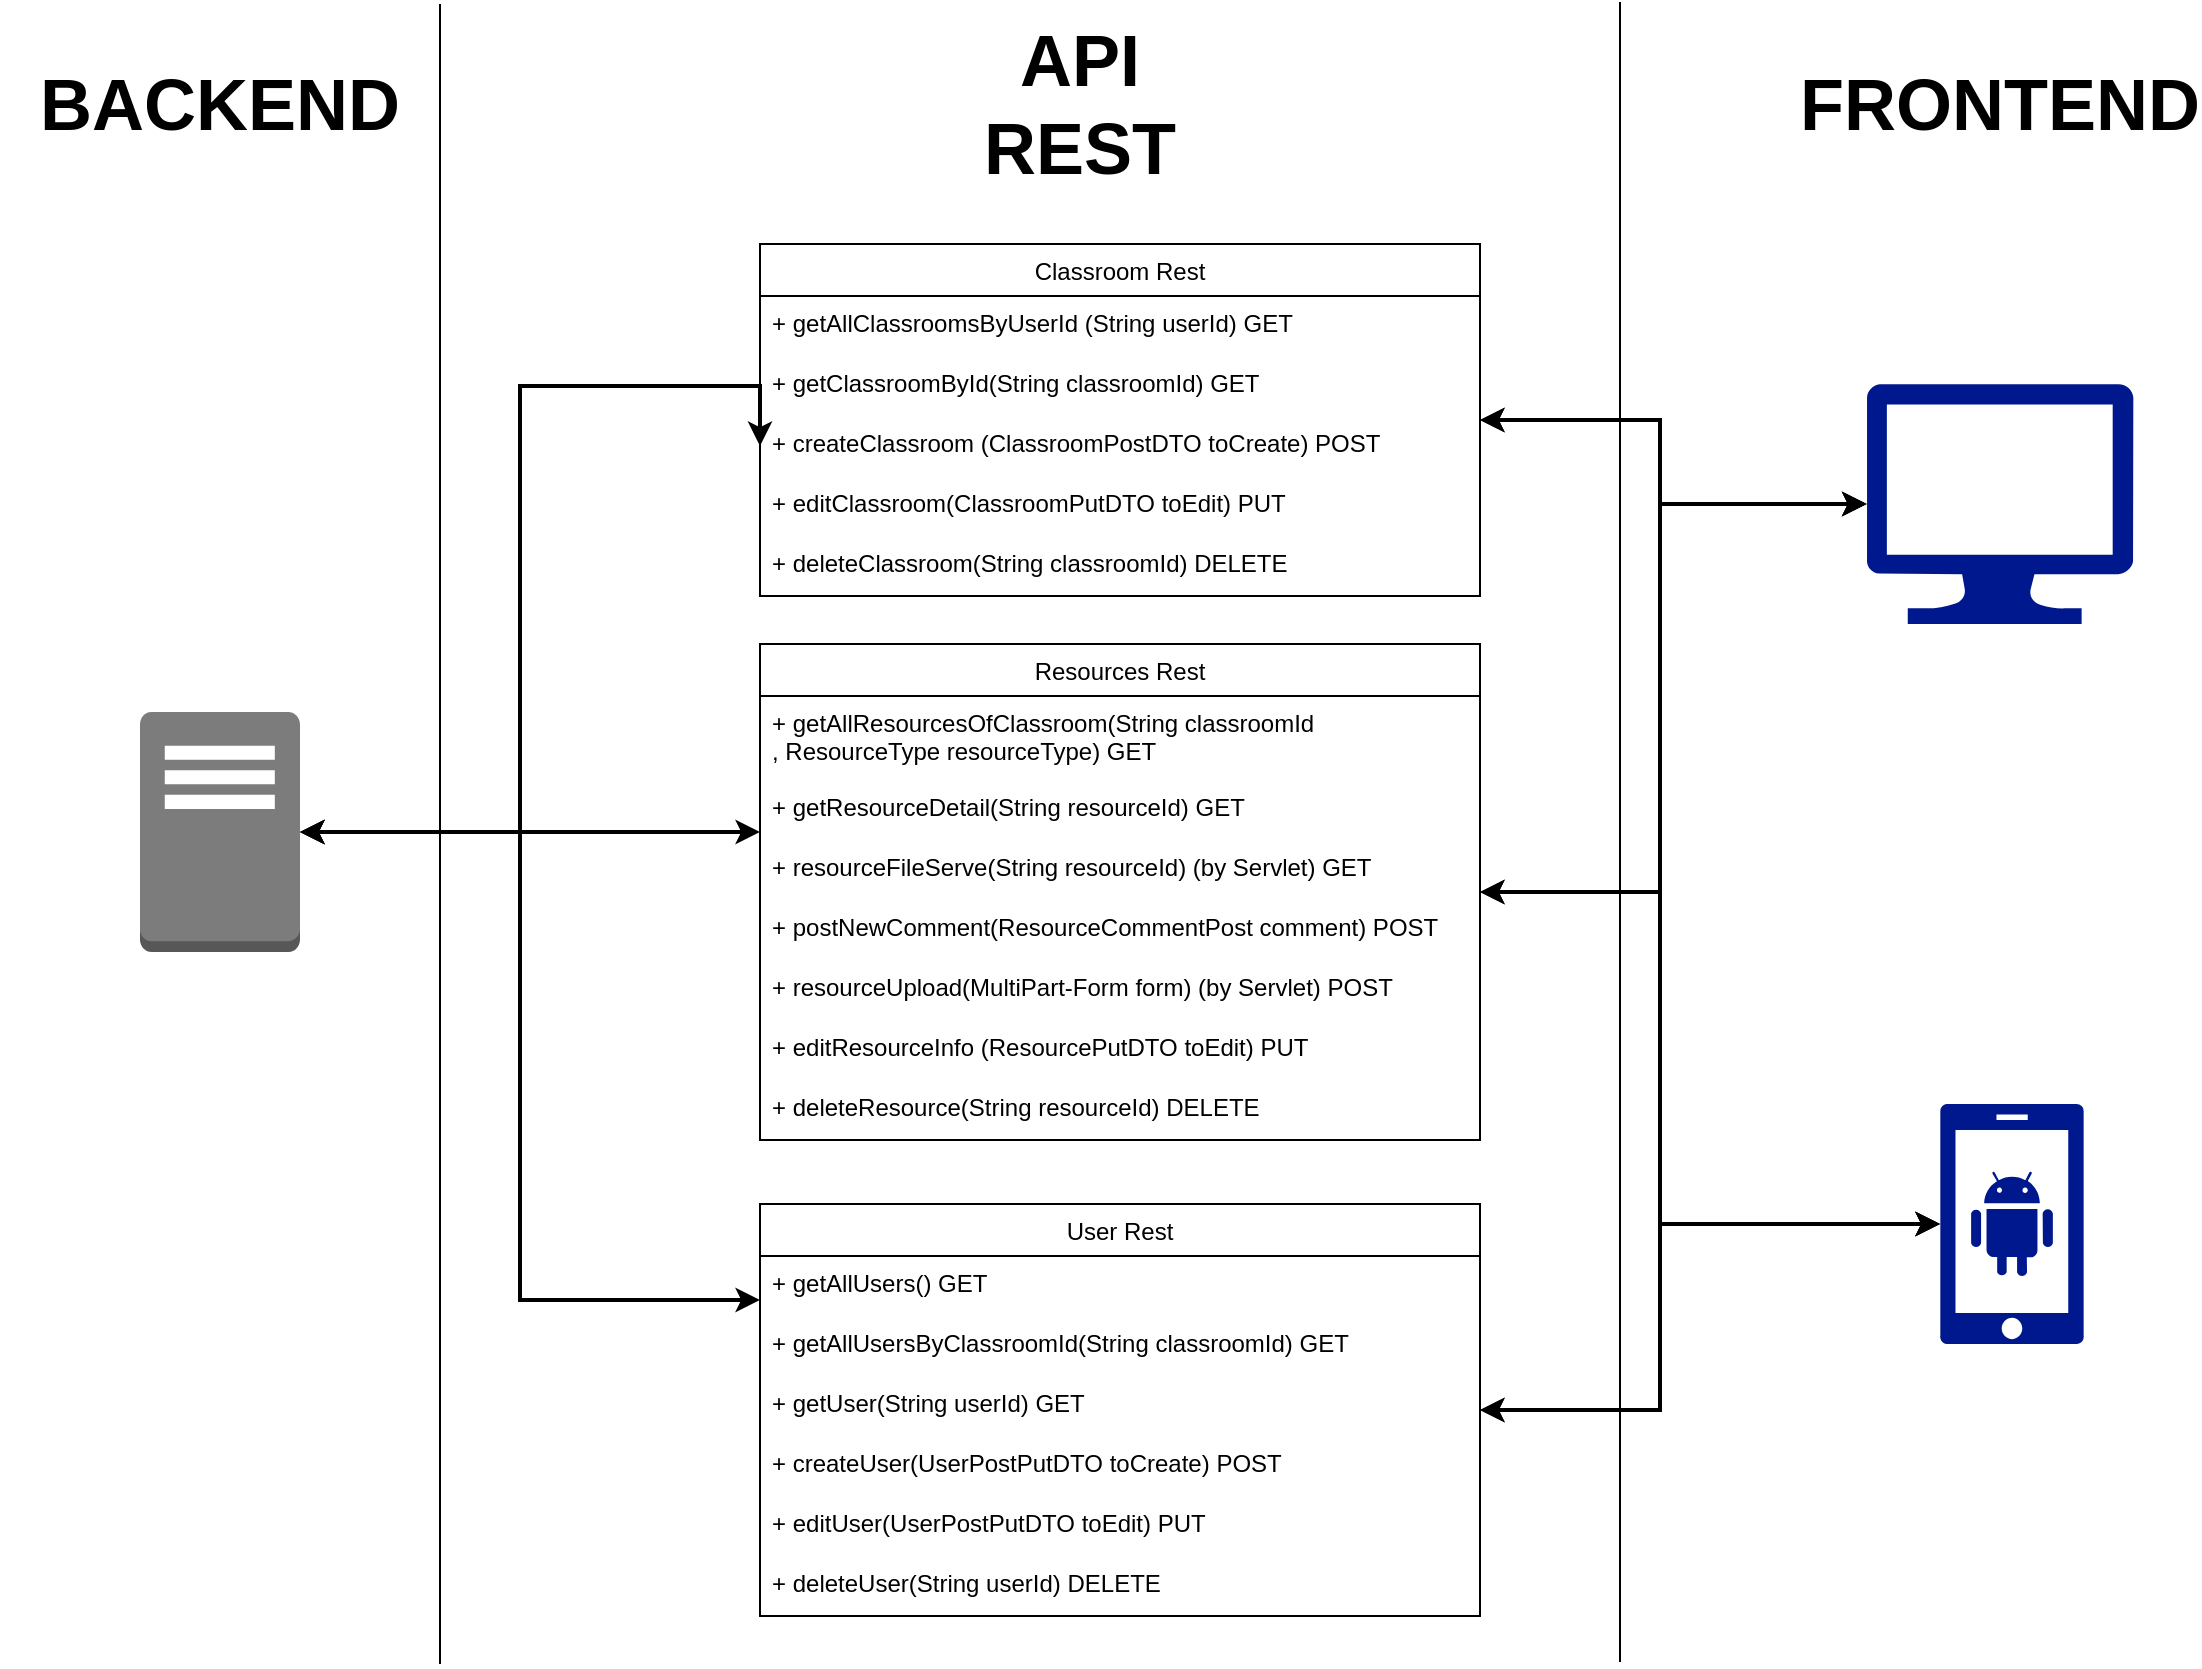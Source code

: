 <mxfile version="18.0.2" type="github">
  <diagram id="C5RBs43oDa-KdzZeNtuy" name="Page-1">
    <mxGraphModel dx="1995" dy="2055" grid="1" gridSize="10" guides="1" tooltips="1" connect="1" arrows="1" fold="1" page="1" pageScale="1" pageWidth="1169" pageHeight="827" math="0" shadow="0">
      <root>
        <mxCell id="WIyWlLk6GJQsqaUBKTNV-0" />
        <mxCell id="WIyWlLk6GJQsqaUBKTNV-1" parent="WIyWlLk6GJQsqaUBKTNV-0" />
        <mxCell id="51SrbkHF3i4DgfC3lw7V-27" style="edgeStyle=orthogonalEdgeStyle;orthogonalLoop=1;jettySize=auto;html=1;fontSize=36;entryX=0;entryY=0.5;entryDx=0;entryDy=0;startArrow=classic;startFill=1;strokeWidth=2;exitX=1;exitY=0.5;exitDx=0;exitDy=0;exitPerimeter=0;rounded=0;" edge="1" parent="WIyWlLk6GJQsqaUBKTNV-1" source="51SrbkHF3i4DgfC3lw7V-1" target="51SrbkHF3i4DgfC3lw7V-17">
          <mxGeometry relative="1" as="geometry">
            <Array as="points">
              <mxPoint x="280" y="414" />
              <mxPoint x="280" y="191" />
            </Array>
          </mxGeometry>
        </mxCell>
        <mxCell id="51SrbkHF3i4DgfC3lw7V-1" value="" style="outlineConnect=0;dashed=0;verticalLabelPosition=bottom;verticalAlign=top;align=center;html=1;shape=mxgraph.aws3.traditional_server;fillColor=#7D7C7C;gradientColor=none;" vertex="1" parent="WIyWlLk6GJQsqaUBKTNV-1">
          <mxGeometry x="90" y="354" width="80" height="120" as="geometry" />
        </mxCell>
        <mxCell id="51SrbkHF3i4DgfC3lw7V-2" value="&lt;b&gt;&lt;font style=&quot;font-size: 36px;&quot;&gt;BACKEND&lt;/font&gt;&lt;/b&gt;" style="text;html=1;strokeColor=none;fillColor=none;align=center;verticalAlign=middle;whiteSpace=wrap;rounded=0;" vertex="1" parent="WIyWlLk6GJQsqaUBKTNV-1">
          <mxGeometry x="20" y="32.5" width="220" height="35" as="geometry" />
        </mxCell>
        <mxCell id="51SrbkHF3i4DgfC3lw7V-3" value="" style="endArrow=none;html=1;rounded=0;" edge="1" parent="WIyWlLk6GJQsqaUBKTNV-1">
          <mxGeometry width="50" height="50" relative="1" as="geometry">
            <mxPoint x="240" y="830" as="sourcePoint" />
            <mxPoint x="240" as="targetPoint" />
          </mxGeometry>
        </mxCell>
        <mxCell id="51SrbkHF3i4DgfC3lw7V-5" value="&lt;b&gt;&lt;font style=&quot;&quot;&gt;&lt;font style=&quot;font-size: 36px;&quot;&gt;API REST&lt;/font&gt;&lt;br&gt;&lt;/font&gt;&lt;/b&gt;" style="text;html=1;strokeColor=none;fillColor=none;align=center;verticalAlign=middle;whiteSpace=wrap;rounded=0;" vertex="1" parent="WIyWlLk6GJQsqaUBKTNV-1">
          <mxGeometry x="502" y="10" width="116" height="80" as="geometry" />
        </mxCell>
        <mxCell id="51SrbkHF3i4DgfC3lw7V-55" style="edgeStyle=orthogonalEdgeStyle;rounded=0;orthogonalLoop=1;jettySize=auto;html=1;fontSize=36;startArrow=classic;startFill=1;strokeWidth=2;" edge="1" parent="WIyWlLk6GJQsqaUBKTNV-1" source="51SrbkHF3i4DgfC3lw7V-15" target="51SrbkHF3i4DgfC3lw7V-54">
          <mxGeometry relative="1" as="geometry">
            <Array as="points">
              <mxPoint x="850" y="208" />
              <mxPoint x="850" y="250" />
            </Array>
          </mxGeometry>
        </mxCell>
        <mxCell id="51SrbkHF3i4DgfC3lw7V-15" value="Classroom Rest" style="swimlane;fontStyle=0;childLayout=stackLayout;horizontal=1;startSize=26;fillColor=none;horizontalStack=0;resizeParent=1;resizeParentMax=0;resizeLast=0;collapsible=1;marginBottom=0;fontSize=12;" vertex="1" parent="WIyWlLk6GJQsqaUBKTNV-1">
          <mxGeometry x="400" y="120" width="360" height="176" as="geometry">
            <mxRectangle x="408" y="160" width="120" height="26" as="alternateBounds" />
          </mxGeometry>
        </mxCell>
        <mxCell id="51SrbkHF3i4DgfC3lw7V-16" value="+ getAllClassroomsByUserId (String userId) GET" style="text;strokeColor=none;fillColor=none;align=left;verticalAlign=top;spacingLeft=4;spacingRight=4;overflow=hidden;rotatable=0;points=[[0,0.5],[1,0.5]];portConstraint=eastwest;fontSize=12;" vertex="1" parent="51SrbkHF3i4DgfC3lw7V-15">
          <mxGeometry y="26" width="360" height="30" as="geometry" />
        </mxCell>
        <mxCell id="51SrbkHF3i4DgfC3lw7V-18" value="+ getClassroomById(String classroomId) GET" style="text;strokeColor=none;fillColor=none;align=left;verticalAlign=top;spacingLeft=4;spacingRight=4;overflow=hidden;rotatable=0;points=[[0,0.5],[1,0.5]];portConstraint=eastwest;fontSize=12;" vertex="1" parent="51SrbkHF3i4DgfC3lw7V-15">
          <mxGeometry y="56" width="360" height="30" as="geometry" />
        </mxCell>
        <mxCell id="51SrbkHF3i4DgfC3lw7V-17" value="+ createClassroom (ClassroomPostDTO toCreate) POST" style="text;strokeColor=none;fillColor=none;align=left;verticalAlign=top;spacingLeft=4;spacingRight=4;overflow=hidden;rotatable=0;points=[[0,0.5],[1,0.5]];portConstraint=eastwest;fontSize=12;" vertex="1" parent="51SrbkHF3i4DgfC3lw7V-15">
          <mxGeometry y="86" width="360" height="30" as="geometry" />
        </mxCell>
        <mxCell id="51SrbkHF3i4DgfC3lw7V-30" value="+ editClassroom(ClassroomPutDTO toEdit) PUT" style="text;strokeColor=none;fillColor=none;align=left;verticalAlign=top;spacingLeft=4;spacingRight=4;overflow=hidden;rotatable=0;points=[[0,0.5],[1,0.5]];portConstraint=eastwest;fontSize=12;" vertex="1" parent="51SrbkHF3i4DgfC3lw7V-15">
          <mxGeometry y="116" width="360" height="30" as="geometry" />
        </mxCell>
        <mxCell id="51SrbkHF3i4DgfC3lw7V-31" value="+ deleteClassroom(String classroomId) DELETE" style="text;strokeColor=none;fillColor=none;align=left;verticalAlign=top;spacingLeft=4;spacingRight=4;overflow=hidden;rotatable=0;points=[[0,0.5],[1,0.5]];portConstraint=eastwest;fontSize=12;" vertex="1" parent="51SrbkHF3i4DgfC3lw7V-15">
          <mxGeometry y="146" width="360" height="30" as="geometry" />
        </mxCell>
        <mxCell id="51SrbkHF3i4DgfC3lw7V-28" style="edgeStyle=orthogonalEdgeStyle;orthogonalLoop=1;jettySize=auto;html=1;fontSize=36;startArrow=classic;startFill=1;strokeWidth=2;exitX=1;exitY=0.5;exitDx=0;exitDy=0;exitPerimeter=0;rounded=0;" edge="1" parent="WIyWlLk6GJQsqaUBKTNV-1" source="51SrbkHF3i4DgfC3lw7V-1" target="51SrbkHF3i4DgfC3lw7V-32">
          <mxGeometry relative="1" as="geometry">
            <mxPoint x="180" y="424" as="sourcePoint" />
            <mxPoint x="400" y="412.0" as="targetPoint" />
            <Array as="points">
              <mxPoint x="340" y="414" />
              <mxPoint x="340" y="414" />
            </Array>
          </mxGeometry>
        </mxCell>
        <mxCell id="51SrbkHF3i4DgfC3lw7V-56" style="edgeStyle=orthogonalEdgeStyle;rounded=0;orthogonalLoop=1;jettySize=auto;html=1;fontSize=36;startArrow=classic;startFill=1;strokeWidth=2;" edge="1" parent="WIyWlLk6GJQsqaUBKTNV-1" source="51SrbkHF3i4DgfC3lw7V-32" target="51SrbkHF3i4DgfC3lw7V-54">
          <mxGeometry relative="1" as="geometry">
            <Array as="points">
              <mxPoint x="850" y="444" />
              <mxPoint x="850" y="250" />
            </Array>
          </mxGeometry>
        </mxCell>
        <mxCell id="51SrbkHF3i4DgfC3lw7V-32" value="Resources Rest" style="swimlane;fontStyle=0;childLayout=stackLayout;horizontal=1;startSize=26;fillColor=none;horizontalStack=0;resizeParent=1;resizeParentMax=0;resizeLast=0;collapsible=1;marginBottom=0;fontSize=12;" vertex="1" parent="WIyWlLk6GJQsqaUBKTNV-1">
          <mxGeometry x="400" y="320" width="360" height="248" as="geometry">
            <mxRectangle x="408" y="160" width="120" height="26" as="alternateBounds" />
          </mxGeometry>
        </mxCell>
        <mxCell id="51SrbkHF3i4DgfC3lw7V-33" value="+ getAllResourcesOfClassroom(String classroomId&#xa;, ResourceType resourceType) GET" style="text;strokeColor=none;fillColor=none;align=left;verticalAlign=top;spacingLeft=4;spacingRight=4;overflow=hidden;rotatable=0;points=[[0,0.5],[1,0.5]];portConstraint=eastwest;fontSize=12;" vertex="1" parent="51SrbkHF3i4DgfC3lw7V-32">
          <mxGeometry y="26" width="360" height="42" as="geometry" />
        </mxCell>
        <mxCell id="51SrbkHF3i4DgfC3lw7V-34" value="+ getResourceDetail(String resourceId) GET" style="text;strokeColor=none;fillColor=none;align=left;verticalAlign=top;spacingLeft=4;spacingRight=4;overflow=hidden;rotatable=0;points=[[0,0.5],[1,0.5]];portConstraint=eastwest;fontSize=12;" vertex="1" parent="51SrbkHF3i4DgfC3lw7V-32">
          <mxGeometry y="68" width="360" height="30" as="geometry" />
        </mxCell>
        <mxCell id="51SrbkHF3i4DgfC3lw7V-49" value="+ resourceFileServe(String resourceId) (by Servlet) GET" style="text;strokeColor=none;fillColor=none;align=left;verticalAlign=top;spacingLeft=4;spacingRight=4;overflow=hidden;rotatable=0;points=[[0,0.5],[1,0.5]];portConstraint=eastwest;fontSize=12;" vertex="1" parent="51SrbkHF3i4DgfC3lw7V-32">
          <mxGeometry y="98" width="360" height="30" as="geometry" />
        </mxCell>
        <mxCell id="51SrbkHF3i4DgfC3lw7V-36" value="+ postNewComment(ResourceCommentPost comment) POST" style="text;strokeColor=none;fillColor=none;align=left;verticalAlign=top;spacingLeft=4;spacingRight=4;overflow=hidden;rotatable=0;points=[[0,0.5],[1,0.5]];portConstraint=eastwest;fontSize=12;" vertex="1" parent="51SrbkHF3i4DgfC3lw7V-32">
          <mxGeometry y="128" width="360" height="30" as="geometry" />
        </mxCell>
        <mxCell id="51SrbkHF3i4DgfC3lw7V-48" value="+ resourceUpload(MultiPart-Form form) (by Servlet) POST" style="text;strokeColor=none;fillColor=none;align=left;verticalAlign=top;spacingLeft=4;spacingRight=4;overflow=hidden;rotatable=0;points=[[0,0.5],[1,0.5]];portConstraint=eastwest;fontSize=12;" vertex="1" parent="51SrbkHF3i4DgfC3lw7V-32">
          <mxGeometry y="158" width="360" height="30" as="geometry" />
        </mxCell>
        <mxCell id="51SrbkHF3i4DgfC3lw7V-35" value="+ editResourceInfo (ResourcePutDTO toEdit) PUT" style="text;strokeColor=none;fillColor=none;align=left;verticalAlign=top;spacingLeft=4;spacingRight=4;overflow=hidden;rotatable=0;points=[[0,0.5],[1,0.5]];portConstraint=eastwest;fontSize=12;" vertex="1" parent="51SrbkHF3i4DgfC3lw7V-32">
          <mxGeometry y="188" width="360" height="30" as="geometry" />
        </mxCell>
        <mxCell id="51SrbkHF3i4DgfC3lw7V-37" value="+ deleteResource(String resourceId) DELETE" style="text;strokeColor=none;fillColor=none;align=left;verticalAlign=top;spacingLeft=4;spacingRight=4;overflow=hidden;rotatable=0;points=[[0,0.5],[1,0.5]];portConstraint=eastwest;fontSize=12;" vertex="1" parent="51SrbkHF3i4DgfC3lw7V-32">
          <mxGeometry y="218" width="360" height="30" as="geometry" />
        </mxCell>
        <mxCell id="51SrbkHF3i4DgfC3lw7V-57" style="edgeStyle=orthogonalEdgeStyle;rounded=0;orthogonalLoop=1;jettySize=auto;html=1;fontSize=36;startArrow=classic;startFill=1;strokeWidth=2;" edge="1" parent="WIyWlLk6GJQsqaUBKTNV-1" source="51SrbkHF3i4DgfC3lw7V-40" target="51SrbkHF3i4DgfC3lw7V-54">
          <mxGeometry relative="1" as="geometry">
            <Array as="points">
              <mxPoint x="850" y="703" />
              <mxPoint x="850" y="250" />
            </Array>
          </mxGeometry>
        </mxCell>
        <mxCell id="51SrbkHF3i4DgfC3lw7V-40" value="User Rest" style="swimlane;fontStyle=0;childLayout=stackLayout;horizontal=1;startSize=26;fillColor=none;horizontalStack=0;resizeParent=1;resizeParentMax=0;resizeLast=0;collapsible=1;marginBottom=0;fontSize=12;" vertex="1" parent="WIyWlLk6GJQsqaUBKTNV-1">
          <mxGeometry x="400" y="600" width="360" height="206" as="geometry">
            <mxRectangle x="408" y="160" width="120" height="26" as="alternateBounds" />
          </mxGeometry>
        </mxCell>
        <mxCell id="51SrbkHF3i4DgfC3lw7V-43" value="+ getAllUsers() GET" style="text;strokeColor=none;fillColor=none;align=left;verticalAlign=top;spacingLeft=4;spacingRight=4;overflow=hidden;rotatable=0;points=[[0,0.5],[1,0.5]];portConstraint=eastwest;fontSize=12;" vertex="1" parent="51SrbkHF3i4DgfC3lw7V-40">
          <mxGeometry y="26" width="360" height="30" as="geometry" />
        </mxCell>
        <mxCell id="51SrbkHF3i4DgfC3lw7V-44" value="+ getAllUsersByClassroomId(String classroomId) GET" style="text;strokeColor=none;fillColor=none;align=left;verticalAlign=top;spacingLeft=4;spacingRight=4;overflow=hidden;rotatable=0;points=[[0,0.5],[1,0.5]];portConstraint=eastwest;fontSize=12;" vertex="1" parent="51SrbkHF3i4DgfC3lw7V-40">
          <mxGeometry y="56" width="360" height="30" as="geometry" />
        </mxCell>
        <mxCell id="51SrbkHF3i4DgfC3lw7V-45" value="+ getUser(String userId) GET" style="text;strokeColor=none;fillColor=none;align=left;verticalAlign=top;spacingLeft=4;spacingRight=4;overflow=hidden;rotatable=0;points=[[0,0.5],[1,0.5]];portConstraint=eastwest;fontSize=12;" vertex="1" parent="51SrbkHF3i4DgfC3lw7V-40">
          <mxGeometry y="86" width="360" height="30" as="geometry" />
        </mxCell>
        <mxCell id="51SrbkHF3i4DgfC3lw7V-41" value="+ createUser(UserPostPutDTO toCreate) POST" style="text;strokeColor=none;fillColor=none;align=left;verticalAlign=top;spacingLeft=4;spacingRight=4;overflow=hidden;rotatable=0;points=[[0,0.5],[1,0.5]];portConstraint=eastwest;fontSize=12;" vertex="1" parent="51SrbkHF3i4DgfC3lw7V-40">
          <mxGeometry y="116" width="360" height="30" as="geometry" />
        </mxCell>
        <mxCell id="51SrbkHF3i4DgfC3lw7V-42" value="+ editUser(UserPostPutDTO toEdit) PUT" style="text;strokeColor=none;fillColor=none;align=left;verticalAlign=top;spacingLeft=4;spacingRight=4;overflow=hidden;rotatable=0;points=[[0,0.5],[1,0.5]];portConstraint=eastwest;fontSize=12;" vertex="1" parent="51SrbkHF3i4DgfC3lw7V-40">
          <mxGeometry y="146" width="360" height="30" as="geometry" />
        </mxCell>
        <mxCell id="51SrbkHF3i4DgfC3lw7V-50" value="+ deleteUser(String userId) DELETE" style="text;strokeColor=none;fillColor=none;align=left;verticalAlign=top;spacingLeft=4;spacingRight=4;overflow=hidden;rotatable=0;points=[[0,0.5],[1,0.5]];portConstraint=eastwest;fontSize=12;" vertex="1" parent="51SrbkHF3i4DgfC3lw7V-40">
          <mxGeometry y="176" width="360" height="30" as="geometry" />
        </mxCell>
        <mxCell id="51SrbkHF3i4DgfC3lw7V-47" style="edgeStyle=orthogonalEdgeStyle;orthogonalLoop=1;jettySize=auto;html=1;fontSize=36;startArrow=classic;startFill=1;strokeWidth=2;exitX=1;exitY=0.5;exitDx=0;exitDy=0;exitPerimeter=0;rounded=0;" edge="1" parent="WIyWlLk6GJQsqaUBKTNV-1" source="51SrbkHF3i4DgfC3lw7V-1" target="51SrbkHF3i4DgfC3lw7V-40">
          <mxGeometry relative="1" as="geometry">
            <mxPoint x="180" y="424" as="sourcePoint" />
            <mxPoint x="410" y="424" as="targetPoint" />
            <Array as="points">
              <mxPoint x="280" y="414" />
              <mxPoint x="280" y="648" />
            </Array>
          </mxGeometry>
        </mxCell>
        <mxCell id="51SrbkHF3i4DgfC3lw7V-51" value="" style="endArrow=none;html=1;rounded=0;" edge="1" parent="WIyWlLk6GJQsqaUBKTNV-1">
          <mxGeometry width="50" height="50" relative="1" as="geometry">
            <mxPoint x="830.0" y="829" as="sourcePoint" />
            <mxPoint x="830.0" y="-1.0" as="targetPoint" />
          </mxGeometry>
        </mxCell>
        <mxCell id="51SrbkHF3i4DgfC3lw7V-52" value="&lt;b&gt;&lt;font style=&quot;&quot;&gt;&lt;font style=&quot;font-size: 36px;&quot;&gt;FRONTEND&lt;/font&gt;&lt;br&gt;&lt;/font&gt;&lt;/b&gt;" style="text;html=1;strokeColor=none;fillColor=none;align=center;verticalAlign=middle;whiteSpace=wrap;rounded=0;" vertex="1" parent="WIyWlLk6GJQsqaUBKTNV-1">
          <mxGeometry x="920" y="10" width="200" height="80" as="geometry" />
        </mxCell>
        <mxCell id="51SrbkHF3i4DgfC3lw7V-58" style="edgeStyle=orthogonalEdgeStyle;rounded=0;orthogonalLoop=1;jettySize=auto;html=1;fontSize=36;startArrow=classic;startFill=1;strokeWidth=2;" edge="1" parent="WIyWlLk6GJQsqaUBKTNV-1" source="51SrbkHF3i4DgfC3lw7V-53" target="51SrbkHF3i4DgfC3lw7V-40">
          <mxGeometry relative="1" as="geometry">
            <Array as="points">
              <mxPoint x="850" y="610" />
              <mxPoint x="850" y="703" />
            </Array>
          </mxGeometry>
        </mxCell>
        <mxCell id="51SrbkHF3i4DgfC3lw7V-59" style="edgeStyle=orthogonalEdgeStyle;rounded=0;orthogonalLoop=1;jettySize=auto;html=1;fontSize=36;startArrow=classic;startFill=1;strokeWidth=2;" edge="1" parent="WIyWlLk6GJQsqaUBKTNV-1" source="51SrbkHF3i4DgfC3lw7V-53" target="51SrbkHF3i4DgfC3lw7V-32">
          <mxGeometry relative="1" as="geometry">
            <Array as="points">
              <mxPoint x="850" y="610" />
              <mxPoint x="850" y="444" />
            </Array>
          </mxGeometry>
        </mxCell>
        <mxCell id="51SrbkHF3i4DgfC3lw7V-60" style="edgeStyle=orthogonalEdgeStyle;rounded=0;orthogonalLoop=1;jettySize=auto;html=1;fontSize=36;startArrow=classic;startFill=1;strokeWidth=2;" edge="1" parent="WIyWlLk6GJQsqaUBKTNV-1" source="51SrbkHF3i4DgfC3lw7V-53" target="51SrbkHF3i4DgfC3lw7V-15">
          <mxGeometry relative="1" as="geometry">
            <Array as="points">
              <mxPoint x="850" y="610" />
              <mxPoint x="850" y="208" />
            </Array>
          </mxGeometry>
        </mxCell>
        <mxCell id="51SrbkHF3i4DgfC3lw7V-53" value="" style="sketch=0;aspect=fixed;pointerEvents=1;shadow=0;dashed=0;html=1;strokeColor=none;labelPosition=center;verticalLabelPosition=bottom;verticalAlign=top;align=center;fillColor=#00188D;shape=mxgraph.mscae.enterprise.android_phone;fontSize=36;" vertex="1" parent="WIyWlLk6GJQsqaUBKTNV-1">
          <mxGeometry x="990" y="550" width="72" height="120" as="geometry" />
        </mxCell>
        <mxCell id="51SrbkHF3i4DgfC3lw7V-54" value="" style="sketch=0;aspect=fixed;pointerEvents=1;shadow=0;dashed=0;html=1;strokeColor=none;labelPosition=center;verticalLabelPosition=bottom;verticalAlign=top;align=center;fillColor=#00188D;shape=mxgraph.azure.computer;fontSize=36;" vertex="1" parent="WIyWlLk6GJQsqaUBKTNV-1">
          <mxGeometry x="953.33" y="190" width="133.33" height="120" as="geometry" />
        </mxCell>
      </root>
    </mxGraphModel>
  </diagram>
</mxfile>
